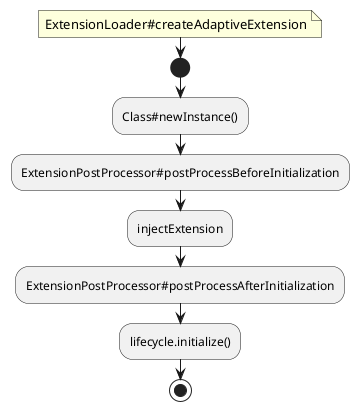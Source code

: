 @startuml
'https://plantuml.com/activity-diagram-beta

note
ExtensionLoader#createAdaptiveExtension
end note
start
:Class#newInstance();
:ExtensionPostProcessor#postProcessBeforeInitialization;
:injectExtension;

:ExtensionPostProcessor#postProcessAfterInitialization;
:lifecycle.initialize();


stop

@enduml
